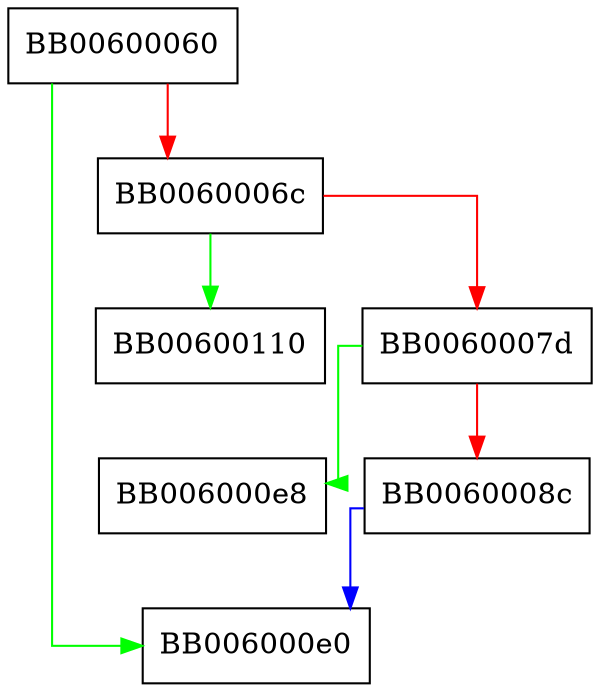 digraph ossl_quic_vlint_decode_unchecked {
  node [shape="box"];
  graph [splines=ortho];
  BB00600060 -> BB006000e0 [color="green"];
  BB00600060 -> BB0060006c [color="red"];
  BB0060006c -> BB00600110 [color="green"];
  BB0060006c -> BB0060007d [color="red"];
  BB0060007d -> BB006000e8 [color="green"];
  BB0060007d -> BB0060008c [color="red"];
  BB0060008c -> BB006000e0 [color="blue"];
}